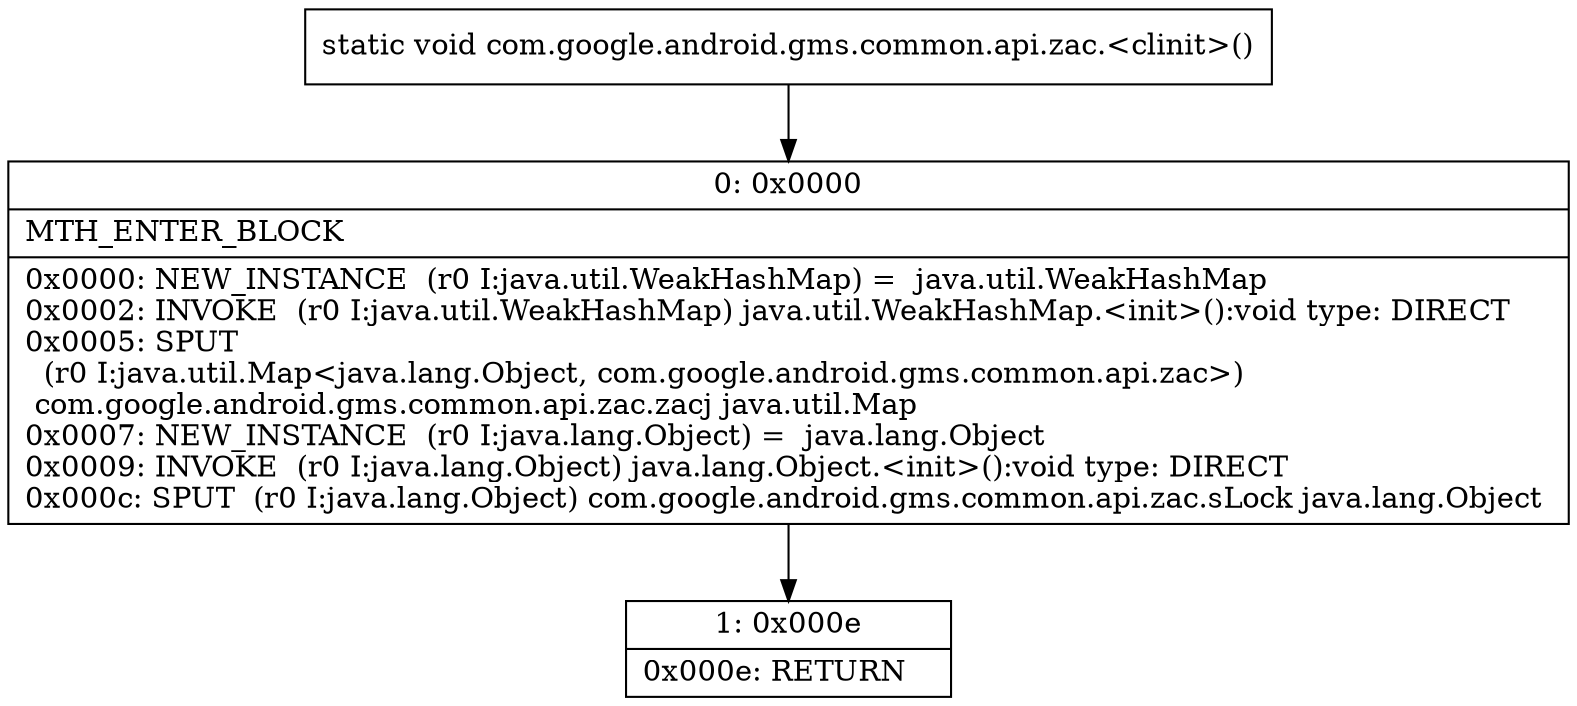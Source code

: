 digraph "CFG forcom.google.android.gms.common.api.zac.\<clinit\>()V" {
Node_0 [shape=record,label="{0\:\ 0x0000|MTH_ENTER_BLOCK\l|0x0000: NEW_INSTANCE  (r0 I:java.util.WeakHashMap) =  java.util.WeakHashMap \l0x0002: INVOKE  (r0 I:java.util.WeakHashMap) java.util.WeakHashMap.\<init\>():void type: DIRECT \l0x0005: SPUT  \l  (r0 I:java.util.Map\<java.lang.Object, com.google.android.gms.common.api.zac\>)\l com.google.android.gms.common.api.zac.zacj java.util.Map \l0x0007: NEW_INSTANCE  (r0 I:java.lang.Object) =  java.lang.Object \l0x0009: INVOKE  (r0 I:java.lang.Object) java.lang.Object.\<init\>():void type: DIRECT \l0x000c: SPUT  (r0 I:java.lang.Object) com.google.android.gms.common.api.zac.sLock java.lang.Object \l}"];
Node_1 [shape=record,label="{1\:\ 0x000e|0x000e: RETURN   \l}"];
MethodNode[shape=record,label="{static void com.google.android.gms.common.api.zac.\<clinit\>() }"];
MethodNode -> Node_0;
Node_0 -> Node_1;
}

